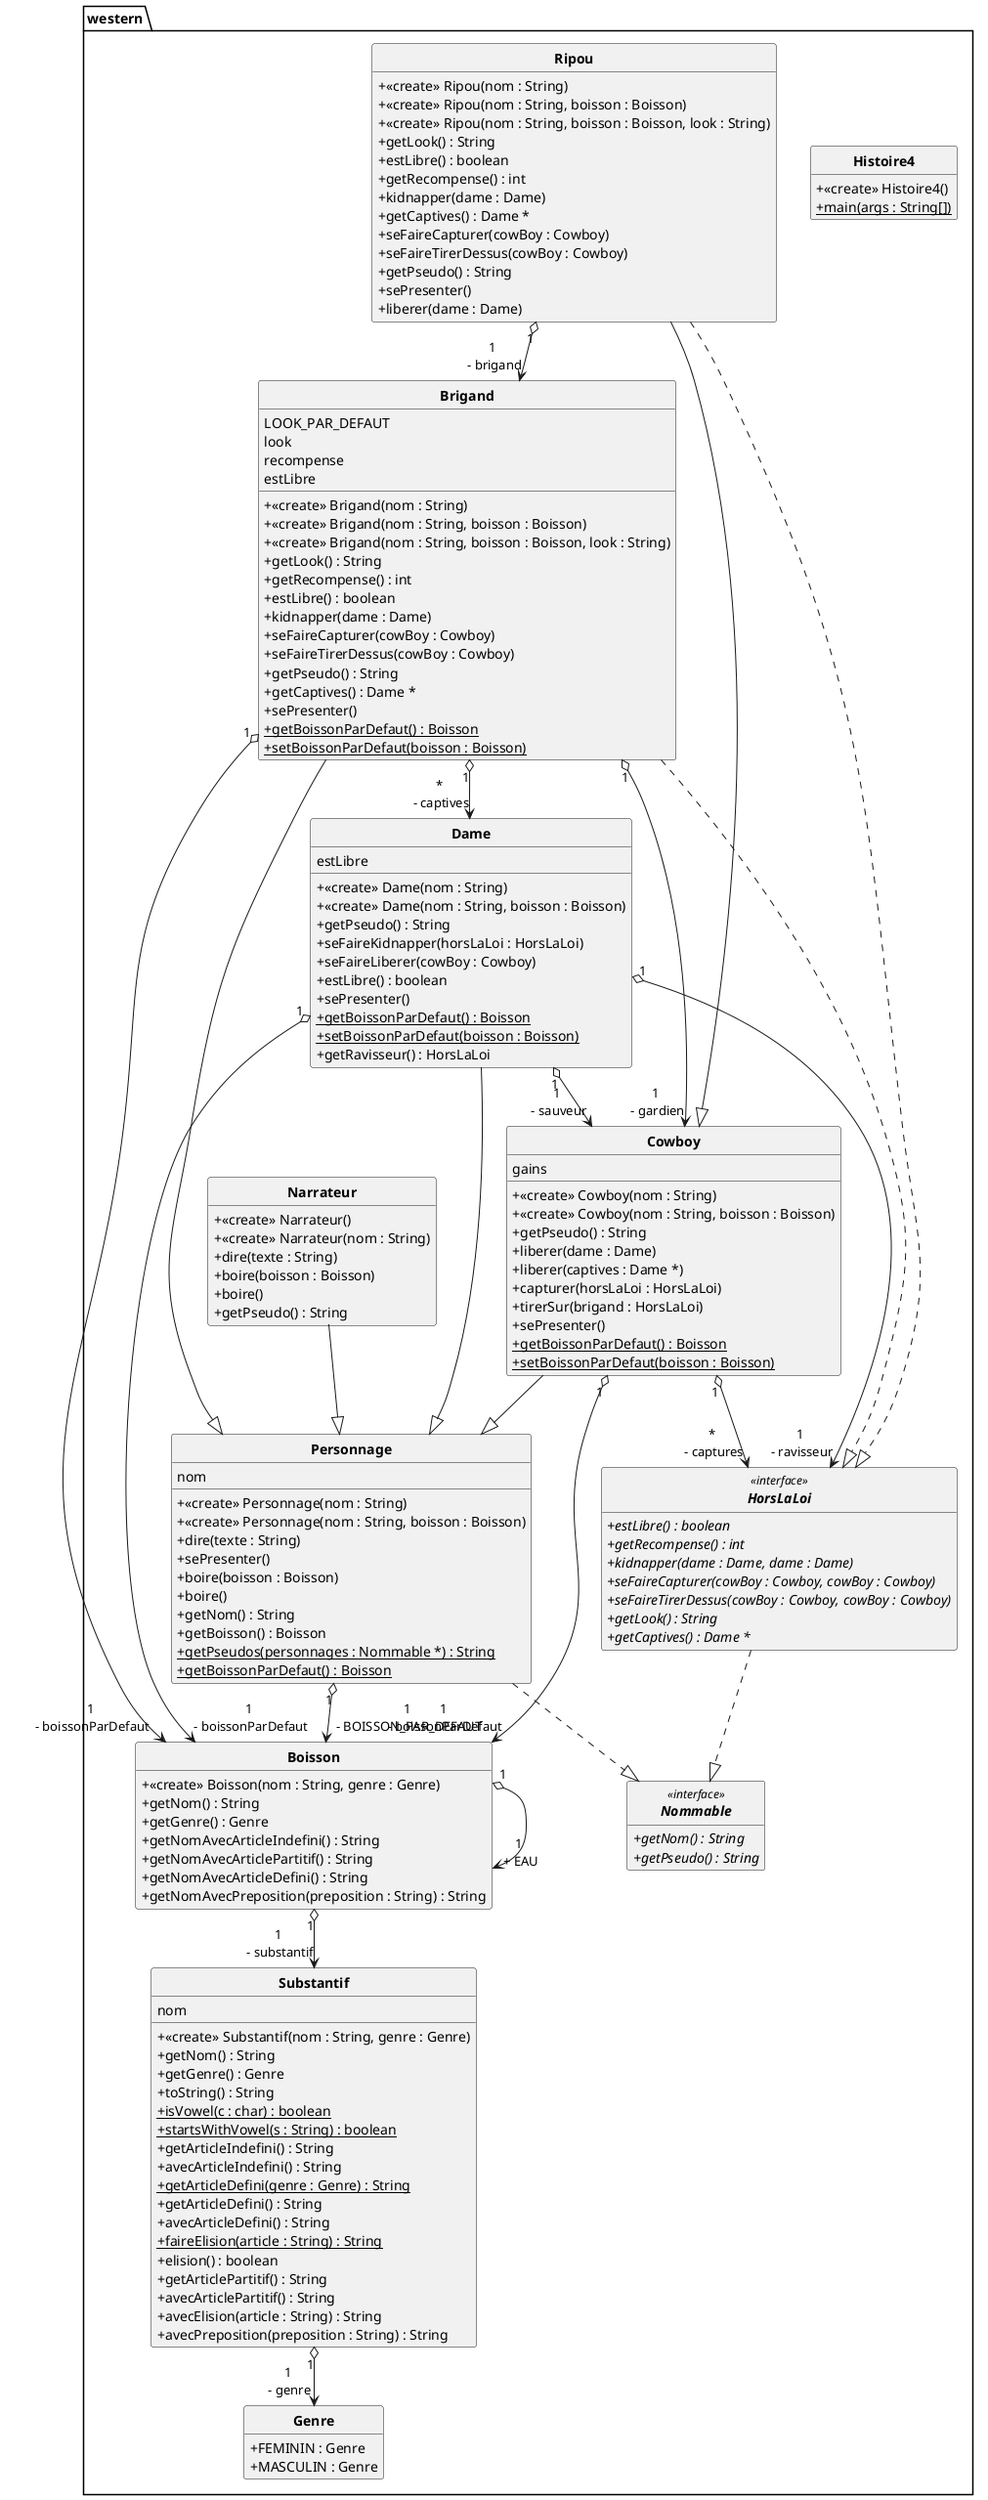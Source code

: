 @startuml
'https://plantuml.com/class-diagram
skinparam style strictuml
skinparam classAttributeIconSize 0
skinparam classFontStyle Bold

hide empty members

package western{
class Boisson{
	+ <<create>> Boisson(nom : String, genre : Genre)
	+ getNom() : String
	+ getGenre() : Genre
	+ getNomAvecArticleIndefini() : String
	+ getNomAvecArticlePartitif() : String
	+ getNomAvecArticleDefini() : String
	+ getNomAvecPreposition(preposition : String) : String
}

class Brigand{
	LOOK_PAR_DEFAUT
	look
	recompense
	estLibre
	+ <<create>> Brigand(nom : String)
	+ <<create>> Brigand(nom : String, boisson : Boisson)
	+ <<create>> Brigand(nom : String, boisson : Boisson, look : String)
	+ getLook() : String
	+ getRecompense() : int
	+ estLibre() : boolean
	+ kidnapper(dame : Dame)
	+ seFaireCapturer(cowBoy : Cowboy)
	+ seFaireTirerDessus(cowBoy : Cowboy)
	+ getPseudo() : String
	+ getCaptives() : Dame *
	+ sePresenter()
	+ getBoissonParDefaut() {static} : Boisson
	+ setBoissonParDefaut(boisson : Boisson) {static}
}

class Cowboy{
	gains
	+ <<create>> Cowboy(nom : String)
	+ <<create>> Cowboy(nom : String, boisson : Boisson)
	+ getPseudo() : String
	+ liberer(dame : Dame)
	+ liberer(captives : Dame *)
	+ capturer(horsLaLoi : HorsLaLoi)
	+ tirerSur(brigand : HorsLaLoi)
	+ sePresenter()
	+ getBoissonParDefaut() {static} : Boisson
	+ setBoissonParDefaut(boisson : Boisson) {static}
}

class Dame{
	estLibre
	+ <<create>> Dame(nom : String)
	+ <<create>> Dame(nom : String, boisson : Boisson)
	+ getPseudo() : String
	+ seFaireKidnapper(horsLaLoi : HorsLaLoi)
	+ seFaireLiberer(cowBoy : Cowboy)
	+ estLibre() : boolean
	+ sePresenter()
	+ getBoissonParDefaut() {static} : Boisson
	+ setBoissonParDefaut(boisson : Boisson) {static}
	+ getRavisseur() : HorsLaLoi
}

class Genre{
	+ FEMININ : Genre
	+ MASCULIN : Genre
}

class Histoire4{
	+ <<create>> Histoire4()
	+ main(args : String[]) {static}
}

interface HorsLaLoi<<interface>>{
	+ estLibre() {abstract} : boolean
	+ getRecompense() {abstract} : int
	+ kidnapper(dame : Dame, dame : Dame) {abstract}
	+ seFaireCapturer(cowBoy : Cowboy, cowBoy : Cowboy) {abstract}
	+ seFaireTirerDessus(cowBoy : Cowboy, cowBoy : Cowboy) {abstract}
	+ getLook() {abstract} : String
	+ getCaptives() {abstract} : Dame *
}

class Narrateur{
	+ <<create>> Narrateur()
	+ <<create>> Narrateur(nom : String)
	+ dire(texte : String)
	+ boire(boisson : Boisson)
	+ boire()
	+ getPseudo() : String
}

interface Nommable<<interface>>{
	+ getNom() {abstract} : String
	+ getPseudo() {abstract} : String
}

class Personnage{
	nom
	+ <<create>> Personnage(nom : String)
	+ <<create>> Personnage(nom : String, boisson : Boisson)
	+ dire(texte : String)
	+ sePresenter()
	+ boire(boisson : Boisson)
	+ boire()
	+ getNom() : String
	+ getBoisson() : Boisson
	+ getPseudos(personnages : Nommable *) {static} : String
	+ getBoissonParDefaut() {static} : Boisson
}

class Ripou{
	+ <<create>> Ripou(nom : String)
	+ <<create>> Ripou(nom : String, boisson : Boisson)
	+ <<create>> Ripou(nom : String, boisson : Boisson, look : String)
	+ getLook() : String
	+ estLibre() : boolean
	+ getRecompense() : int
	+ kidnapper(dame : Dame)
	+ getCaptives() : Dame *
	+ seFaireCapturer(cowBoy : Cowboy)
	+ seFaireTirerDessus(cowBoy : Cowboy)
	+ getPseudo() : String
	+ sePresenter()
	+ liberer(dame : Dame)
}

class Substantif{
	nom
	+ <<create>> Substantif(nom : String, genre : Genre)
	+ getNom() : String
	+ getGenre() : Genre
	+ toString() : String
	+ isVowel(c : char) {static} : boolean
	+ startsWithVowel(s : String) {static} : boolean
	+ getArticleIndefini() : String
	+ avecArticleIndefini() : String
	+ getArticleDefini(genre : Genre) {static} : String
	+ getArticleDefini() : String
	+ avecArticleDefini() : String
	+ faireElision(article : String) {static} : String
	+ elision() : boolean
	+ getArticlePartitif() : String
	+ avecArticlePartitif() : String
	+ avecElision(article : String) : String
	+ avecPreposition(preposition : String) : String
}


Boisson  "1" o--> "1\n - substantif"  Substantif

Boisson  "1" o--> "1\n + EAU"  Boisson


Brigand  "1" o--> "*\n - captives"  Dame

Brigand  "1" o--> "1\n - gardien"  Cowboy

Brigand  "1" o--> "1\n - boissonParDefaut"  Boisson

Brigand --|> Personnage

Brigand ..|> HorsLaLoi




Cowboy  "1" o--> "*\n - captures"  HorsLaLoi

Cowboy  "1" o--> "1\n - boissonParDefaut"  Boisson

Cowboy --|> Personnage




Dame  "1" o--> "1\n - sauveur"  Cowboy

Dame  "1" o--> "1\n - ravisseur"  HorsLaLoi

Dame  "1" o--> "1\n - boissonParDefaut"  Boisson

Dame --|> Personnage



HorsLaLoi ..|> Nommable

Narrateur --|> Personnage


Personnage  "1" o--> "1\n - BOISSON_PAR_DEFAUT"  Boisson

Personnage ..|> Nommable


Ripou  "1" o--> "1\n - brigand"  Brigand

Ripou --|> Cowboy

Ripou ..|> HorsLaLoi




Substantif  "1" o--> "1\n - genre"  Genre


}
@enduml